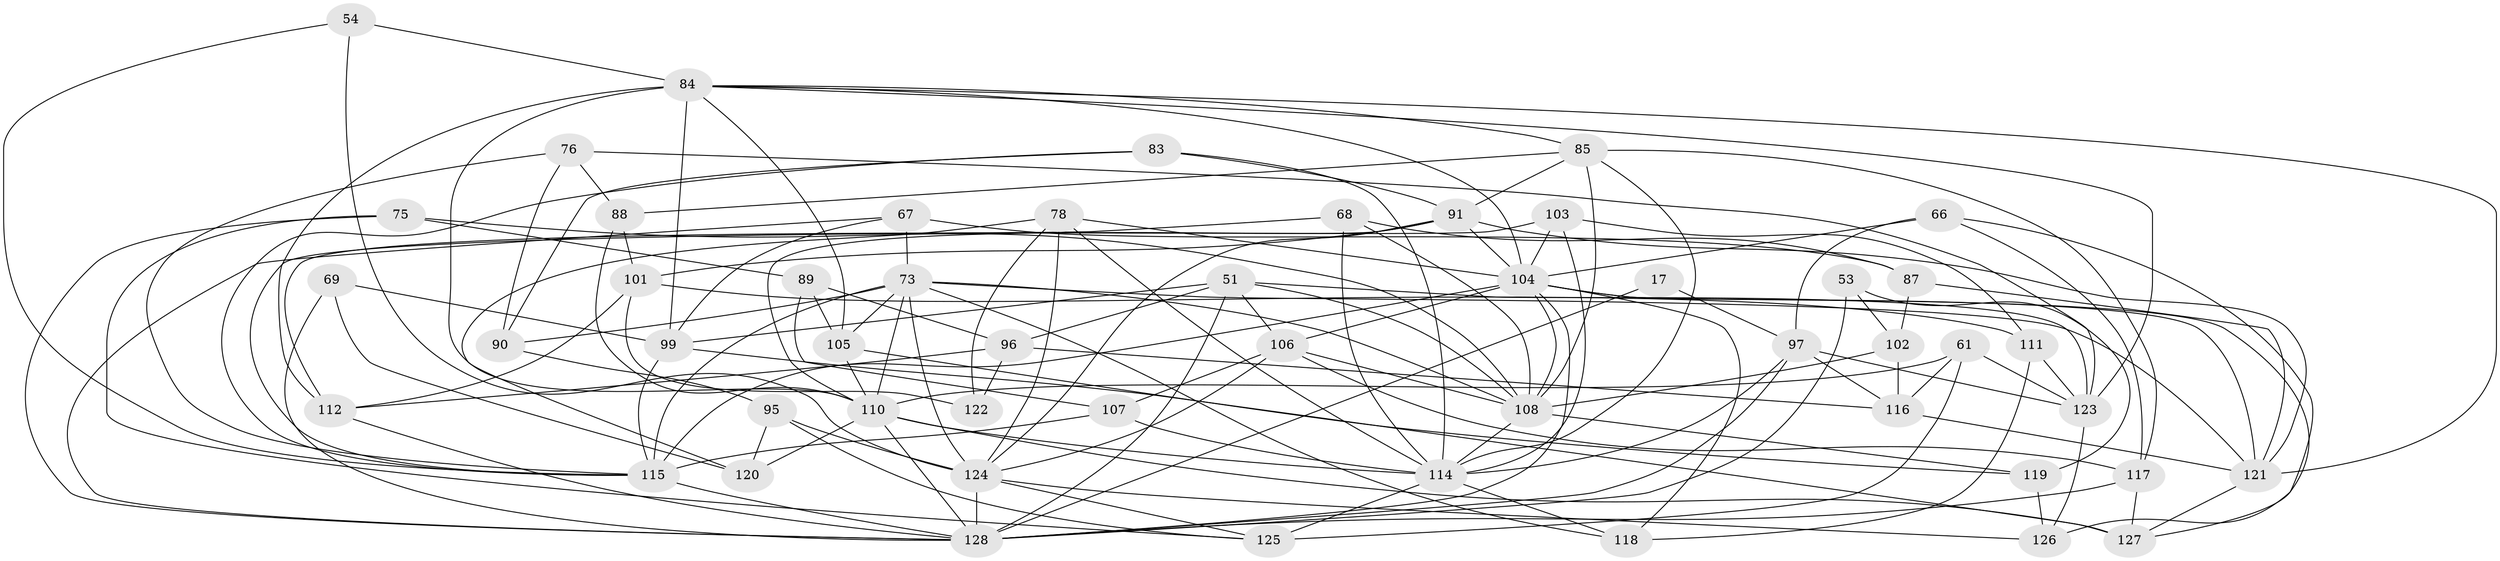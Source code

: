 // original degree distribution, {4: 1.0}
// Generated by graph-tools (version 1.1) at 2025/02/03/04/25 22:02:46]
// undirected, 51 vertices, 141 edges
graph export_dot {
graph [start="1"]
  node [color=gray90,style=filled];
  17;
  51 [super="+48"];
  53;
  54;
  61;
  66;
  67;
  68;
  69;
  73 [super="+72"];
  75;
  76;
  78 [super="+59+36"];
  83;
  84 [super="+12+40+79"];
  85 [super="+47"];
  87;
  88;
  89;
  90;
  91 [super="+38+45"];
  95 [super="+65"];
  96 [super="+46"];
  97 [super="+13+70"];
  99 [super="+42"];
  101 [super="+77"];
  102;
  103;
  104 [super="+25+82"];
  105 [super="+44"];
  106 [super="+56"];
  107;
  108 [super="+3+60+71+86"];
  110 [super="+24+62+64+74"];
  111;
  112 [super="+41"];
  114 [super="+113+109+80"];
  115 [super="+19+55+57"];
  116 [super="+100"];
  117 [super="+49"];
  118;
  119;
  120;
  121 [super="+16+18+39"];
  122;
  123 [super="+35+63"];
  124 [super="+10+94+58"];
  125 [super="+92"];
  126;
  127 [super="+81"];
  128 [super="+28+98"];
  17 -- 97 [weight=2];
  17 -- 128 [weight=2];
  51 -- 99;
  51 -- 128 [weight=2];
  51 -- 96 [weight=2];
  51 -- 106;
  51 -- 123;
  51 -- 108;
  53 -- 119;
  53 -- 102;
  53 -- 128 [weight=2];
  54 -- 124 [weight=2];
  54 -- 115;
  54 -- 84;
  61 -- 116;
  61 -- 110;
  61 -- 123;
  61 -- 125;
  66 -- 117;
  66 -- 104;
  66 -- 97;
  66 -- 126;
  67 -- 87;
  67 -- 99;
  67 -- 73;
  67 -- 128;
  68 -- 87;
  68 -- 115;
  68 -- 108;
  68 -- 114;
  69 -- 120;
  69 -- 99 [weight=2];
  69 -- 128;
  73 -- 118;
  73 -- 115 [weight=2];
  73 -- 90;
  73 -- 105;
  73 -- 108 [weight=3];
  73 -- 110;
  73 -- 121;
  73 -- 124;
  75 -- 89;
  75 -- 128;
  75 -- 125;
  75 -- 108;
  76 -- 88;
  76 -- 90;
  76 -- 115;
  76 -- 123;
  78 -- 122 [weight=2];
  78 -- 120;
  78 -- 104 [weight=2];
  78 -- 124 [weight=2];
  78 -- 114;
  83 -- 91;
  83 -- 90;
  83 -- 115;
  83 -- 114;
  84 -- 112 [weight=2];
  84 -- 99 [weight=2];
  84 -- 105;
  84 -- 85;
  84 -- 121;
  84 -- 110 [weight=3];
  84 -- 104;
  84 -- 123 [weight=2];
  85 -- 108;
  85 -- 88;
  85 -- 117;
  85 -- 91;
  85 -- 114;
  87 -- 102;
  87 -- 121;
  88 -- 110;
  88 -- 101;
  89 -- 96;
  89 -- 107;
  89 -- 105;
  90 -- 95;
  91 -- 124;
  91 -- 104;
  91 -- 110;
  91 -- 121;
  91 -- 101 [weight=2];
  95 -- 124 [weight=3];
  95 -- 120;
  95 -- 125;
  96 -- 116;
  96 -- 122;
  96 -- 112;
  97 -- 116;
  97 -- 114 [weight=2];
  97 -- 128;
  97 -- 123;
  99 -- 127;
  99 -- 115;
  101 -- 112;
  101 -- 111;
  101 -- 122;
  102 -- 108;
  102 -- 116;
  103 -- 111;
  103 -- 112;
  103 -- 104;
  103 -- 114;
  104 -- 121 [weight=3];
  104 -- 128;
  104 -- 106;
  104 -- 108;
  104 -- 118;
  104 -- 127;
  104 -- 115 [weight=2];
  105 -- 119;
  105 -- 110 [weight=2];
  106 -- 107;
  106 -- 124;
  106 -- 108;
  106 -- 117;
  107 -- 114;
  107 -- 115;
  108 -- 119;
  108 -- 114;
  110 -- 120;
  110 -- 127 [weight=3];
  110 -- 128 [weight=3];
  110 -- 114 [weight=4];
  111 -- 118;
  111 -- 123;
  112 -- 128;
  114 -- 118;
  114 -- 125 [weight=2];
  115 -- 128 [weight=2];
  116 -- 121 [weight=2];
  117 -- 127 [weight=2];
  117 -- 128;
  119 -- 126;
  121 -- 127;
  123 -- 126;
  124 -- 125;
  124 -- 128 [weight=2];
  124 -- 126;
}
